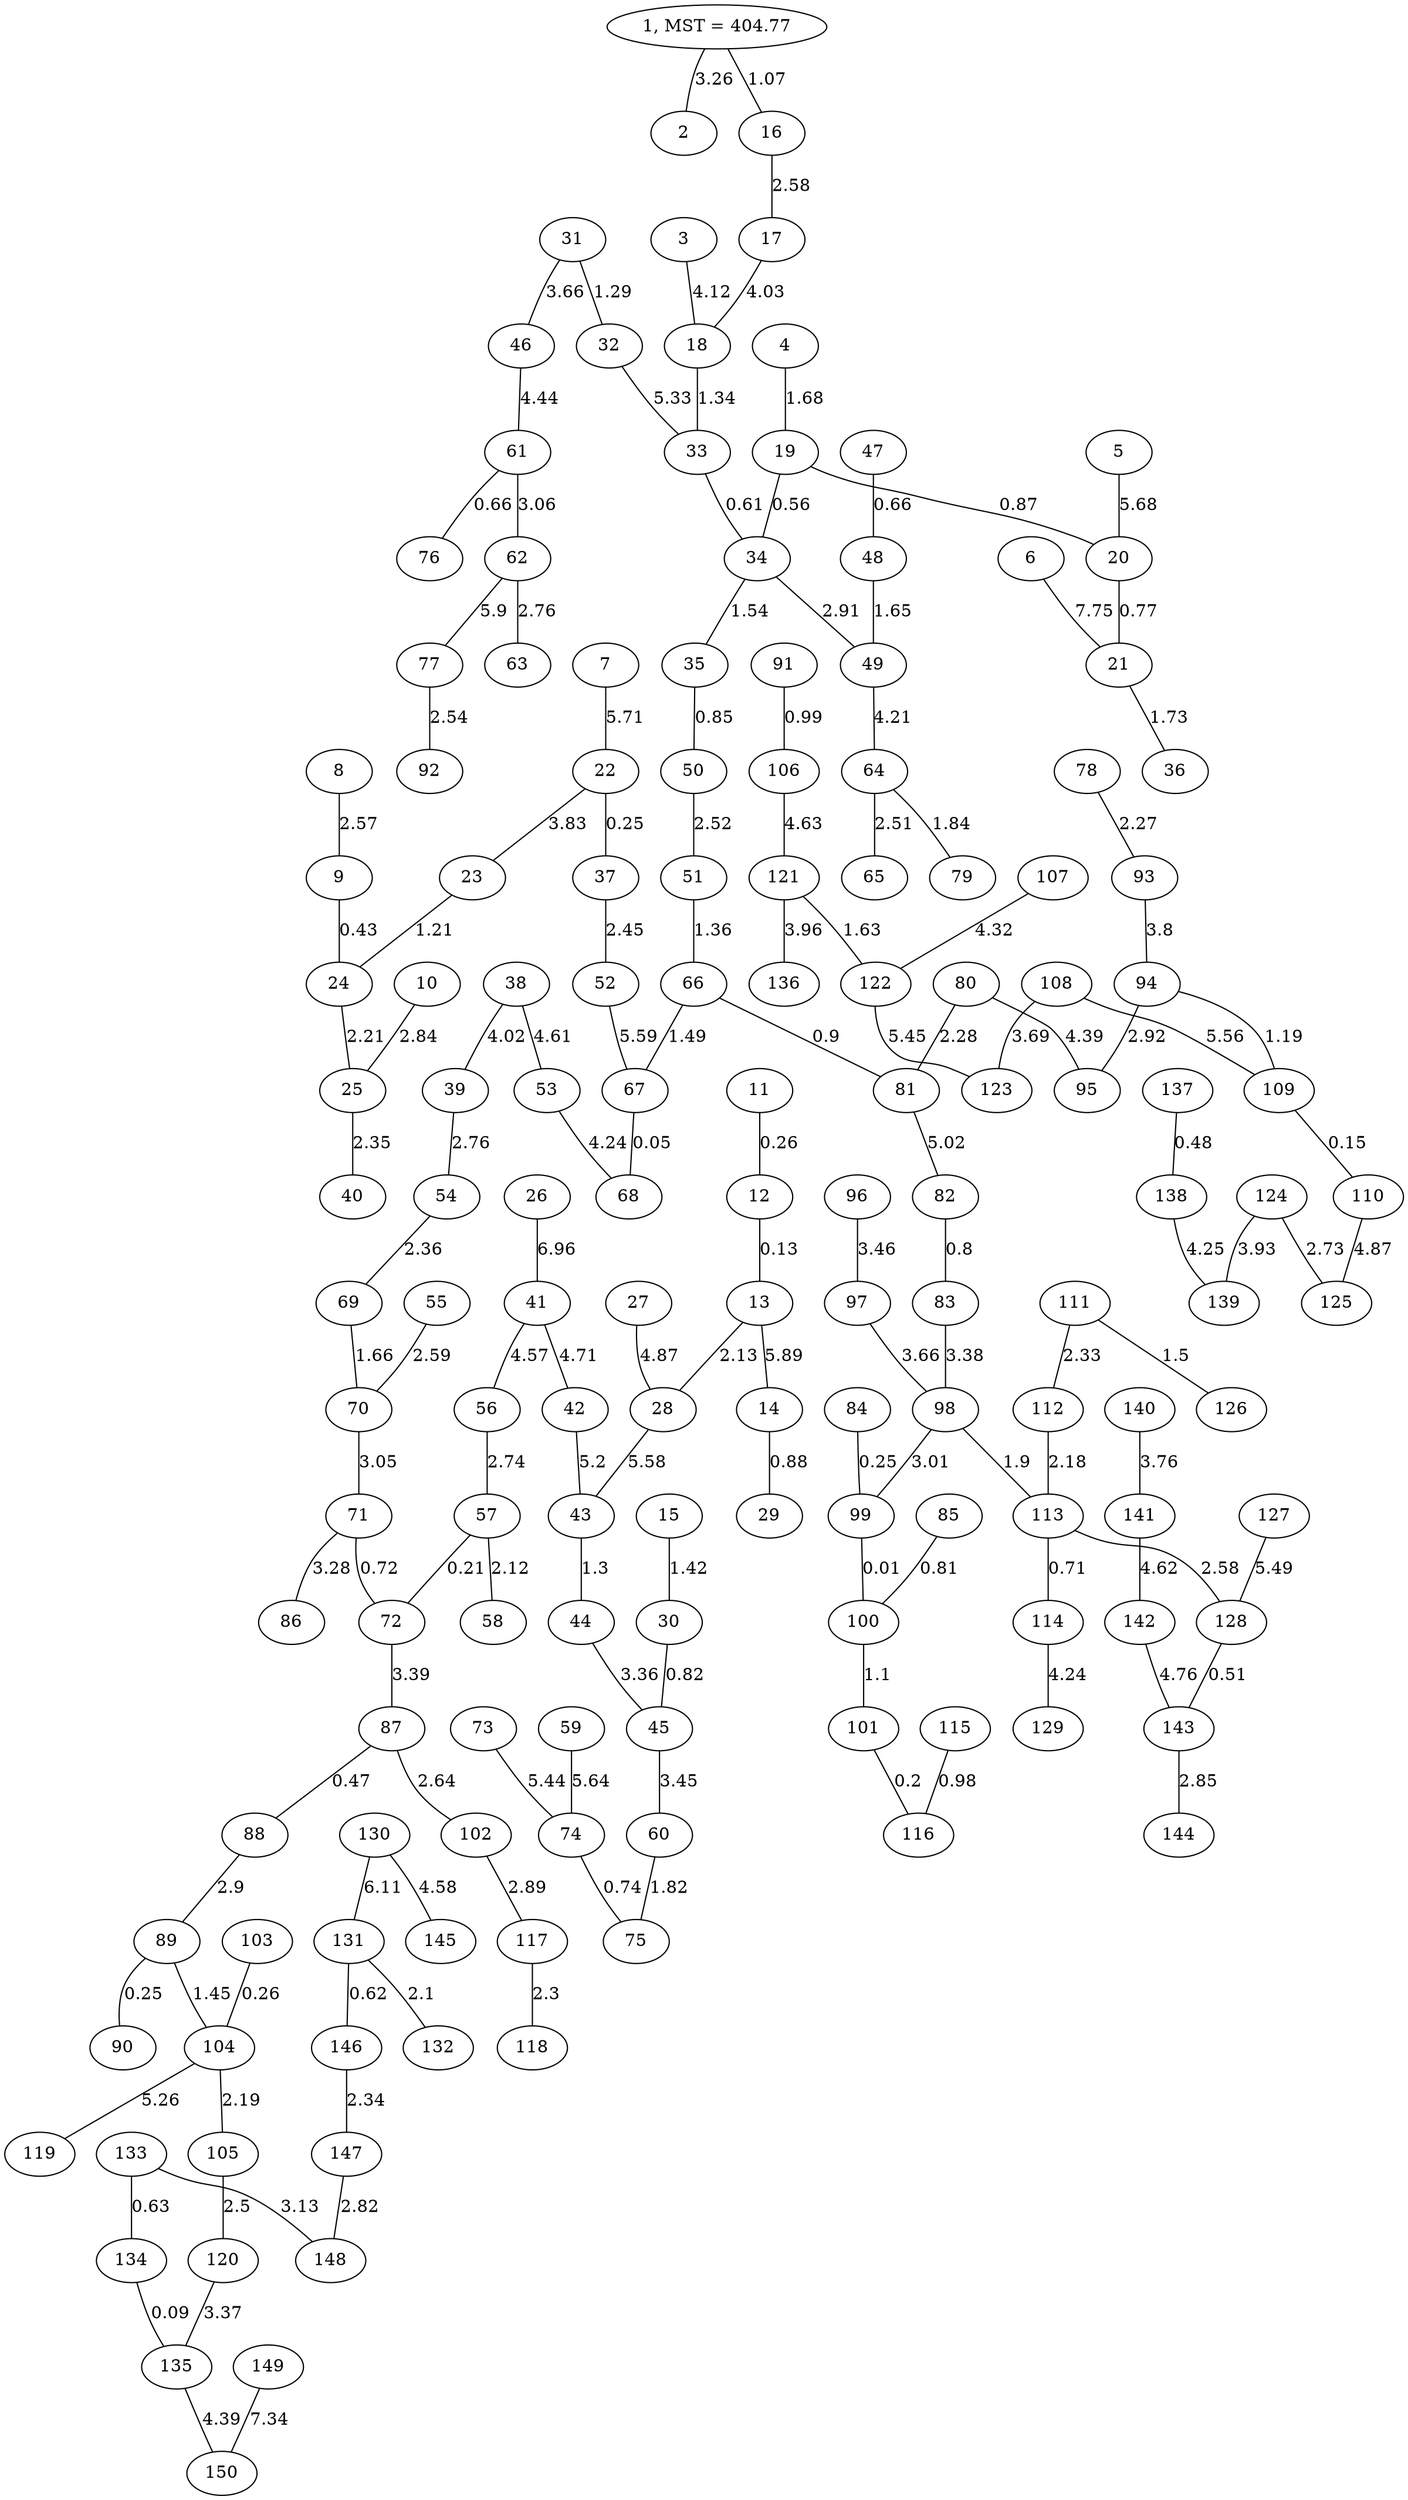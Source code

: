 graph prim_malla{
1--2 [label=3.26]
1--16 [label=1.07]
16--17 [label=2.58]
31--32 [label=1.29]
17--18 [label=4.03]
32--33 [label=5.33]
3--18 [label=4.12]
19--34 [label=0.56]
18--33 [label=1.34]
33--34 [label=0.61]
48--49 [label=1.65]
34--35 [label=1.54]
34--49 [label=2.91]
4--19 [label=1.68]
19--20 [label=0.87]
5--20 [label=5.68]
20--21 [label=0.77]
6--21 [label=7.75]
22--37 [label=0.25]
21--36 [label=1.73]
35--50 [label=0.85]
50--51 [label=2.52]
64--65 [label=2.51]
37--52 [label=2.45]
52--67 [label=5.59]
51--66 [label=1.36]
66--67 [label=1.49]
66--81 [label=0.9]
80--81 [label=2.28]
81--82 [label=5.02]
96--97 [label=3.46]
67--68 [label=0.05]
53--68 [label=4.24]
54--69 [label=2.36]
82--83 [label=0.8]
64--79 [label=1.84]
80--95 [label=4.39]
49--64 [label=4.21]
47--48 [label=0.66]
62--63 [label=2.76]
31--46 [label=3.66]
61--62 [label=3.06]
78--93 [label=2.27]
94--95 [label=2.92]
38--53 [label=4.61]
39--54 [label=2.76]
109--110 [label=0.15]
93--94 [label=3.8]
94--109 [label=1.19]
108--109 [label=5.56]
124--125 [label=2.73]
111--112 [label=2.33]
110--125 [label=4.87]
77--92 [label=2.54]
62--77 [label=5.9]
22--23 [label=3.83]
38--39 [label=4.02]
23--24 [label=1.21]
25--40 [label=2.35]
55--70 [label=2.59]
69--70 [label=1.66]
84--99 [label=0.25]
70--71 [label=3.05]
85--100 [label=0.81]
56--57 [label=2.74]
71--72 [label=0.72]
71--86 [label=3.28]
57--72 [label=0.21]
73--74 [label=5.44]
72--87 [label=3.39]
41--42 [label=4.71]
57--58 [label=2.12]
42--43 [label=5.2]
59--74 [label=5.64]
41--56 [label=4.57]
100--101 [label=1.1]
87--88 [label=0.47]
87--102 [label=2.64]
88--89 [label=2.9]
103--104 [label=0.26]
102--117 [label=2.89]
101--116 [label=0.2]
117--118 [label=2.3]
131--132 [label=2.1]
104--119 [label=5.26]
133--134 [label=0.63]
74--75 [label=0.74]
89--90 [label=0.25]
89--104 [label=1.45]
60--75 [label=1.82]
104--105 [label=2.19]
105--120 [label=2.5]
120--135 [label=3.37]
134--135 [label=0.09]
135--150 [label=4.39]
149--150 [label=7.34]
133--148 [label=3.13]
147--148 [label=2.82]
146--147 [label=2.34]
131--146 [label=0.62]
130--145 [label=4.58]
130--131 [label=6.11]
26--41 [label=6.96]
27--28 [label=4.87]
111--126 [label=1.5]
140--141 [label=3.76]
108--123 [label=3.69]
124--139 [label=3.93]
138--139 [label=4.25]
137--138 [label=0.48]
122--123 [label=5.45]
121--136 [label=3.96]
97--98 [label=3.66]
83--98 [label=3.38]
98--99 [label=3.01]
98--113 [label=1.9]
112--113 [label=2.18]
113--114 [label=0.71]
113--128 [label=2.58]
115--116 [label=0.98]
114--129 [label=4.24]
127--128 [label=5.49]
141--142 [label=4.62]
128--143 [label=0.51]
142--143 [label=4.76]
143--144 [label=2.85]
99--100 [label=0.01]
28--43 [label=5.58]
43--44 [label=1.3]
14--29 [label=0.88]
44--45 [label=3.36]
30--45 [label=0.82]
45--60 [label=3.45]
15--30 [label=1.42]
13--14 [label=5.89]
46--61 [label=4.44]
61--76 [label=0.66]
91--106 [label=0.99]
107--122 [label=4.32]
121--122 [label=1.63]
106--121 [label=4.63]
13--28 [label=2.13]
12--13 [label=0.13]
11--12 [label=0.26]
10--25 [label=2.84]
7--22 [label=5.71]
8--9 [label=2.57]
9--24 [label=0.43]
24--25 [label=2.21]
1 [label="1, MST = 404.77"]
}
